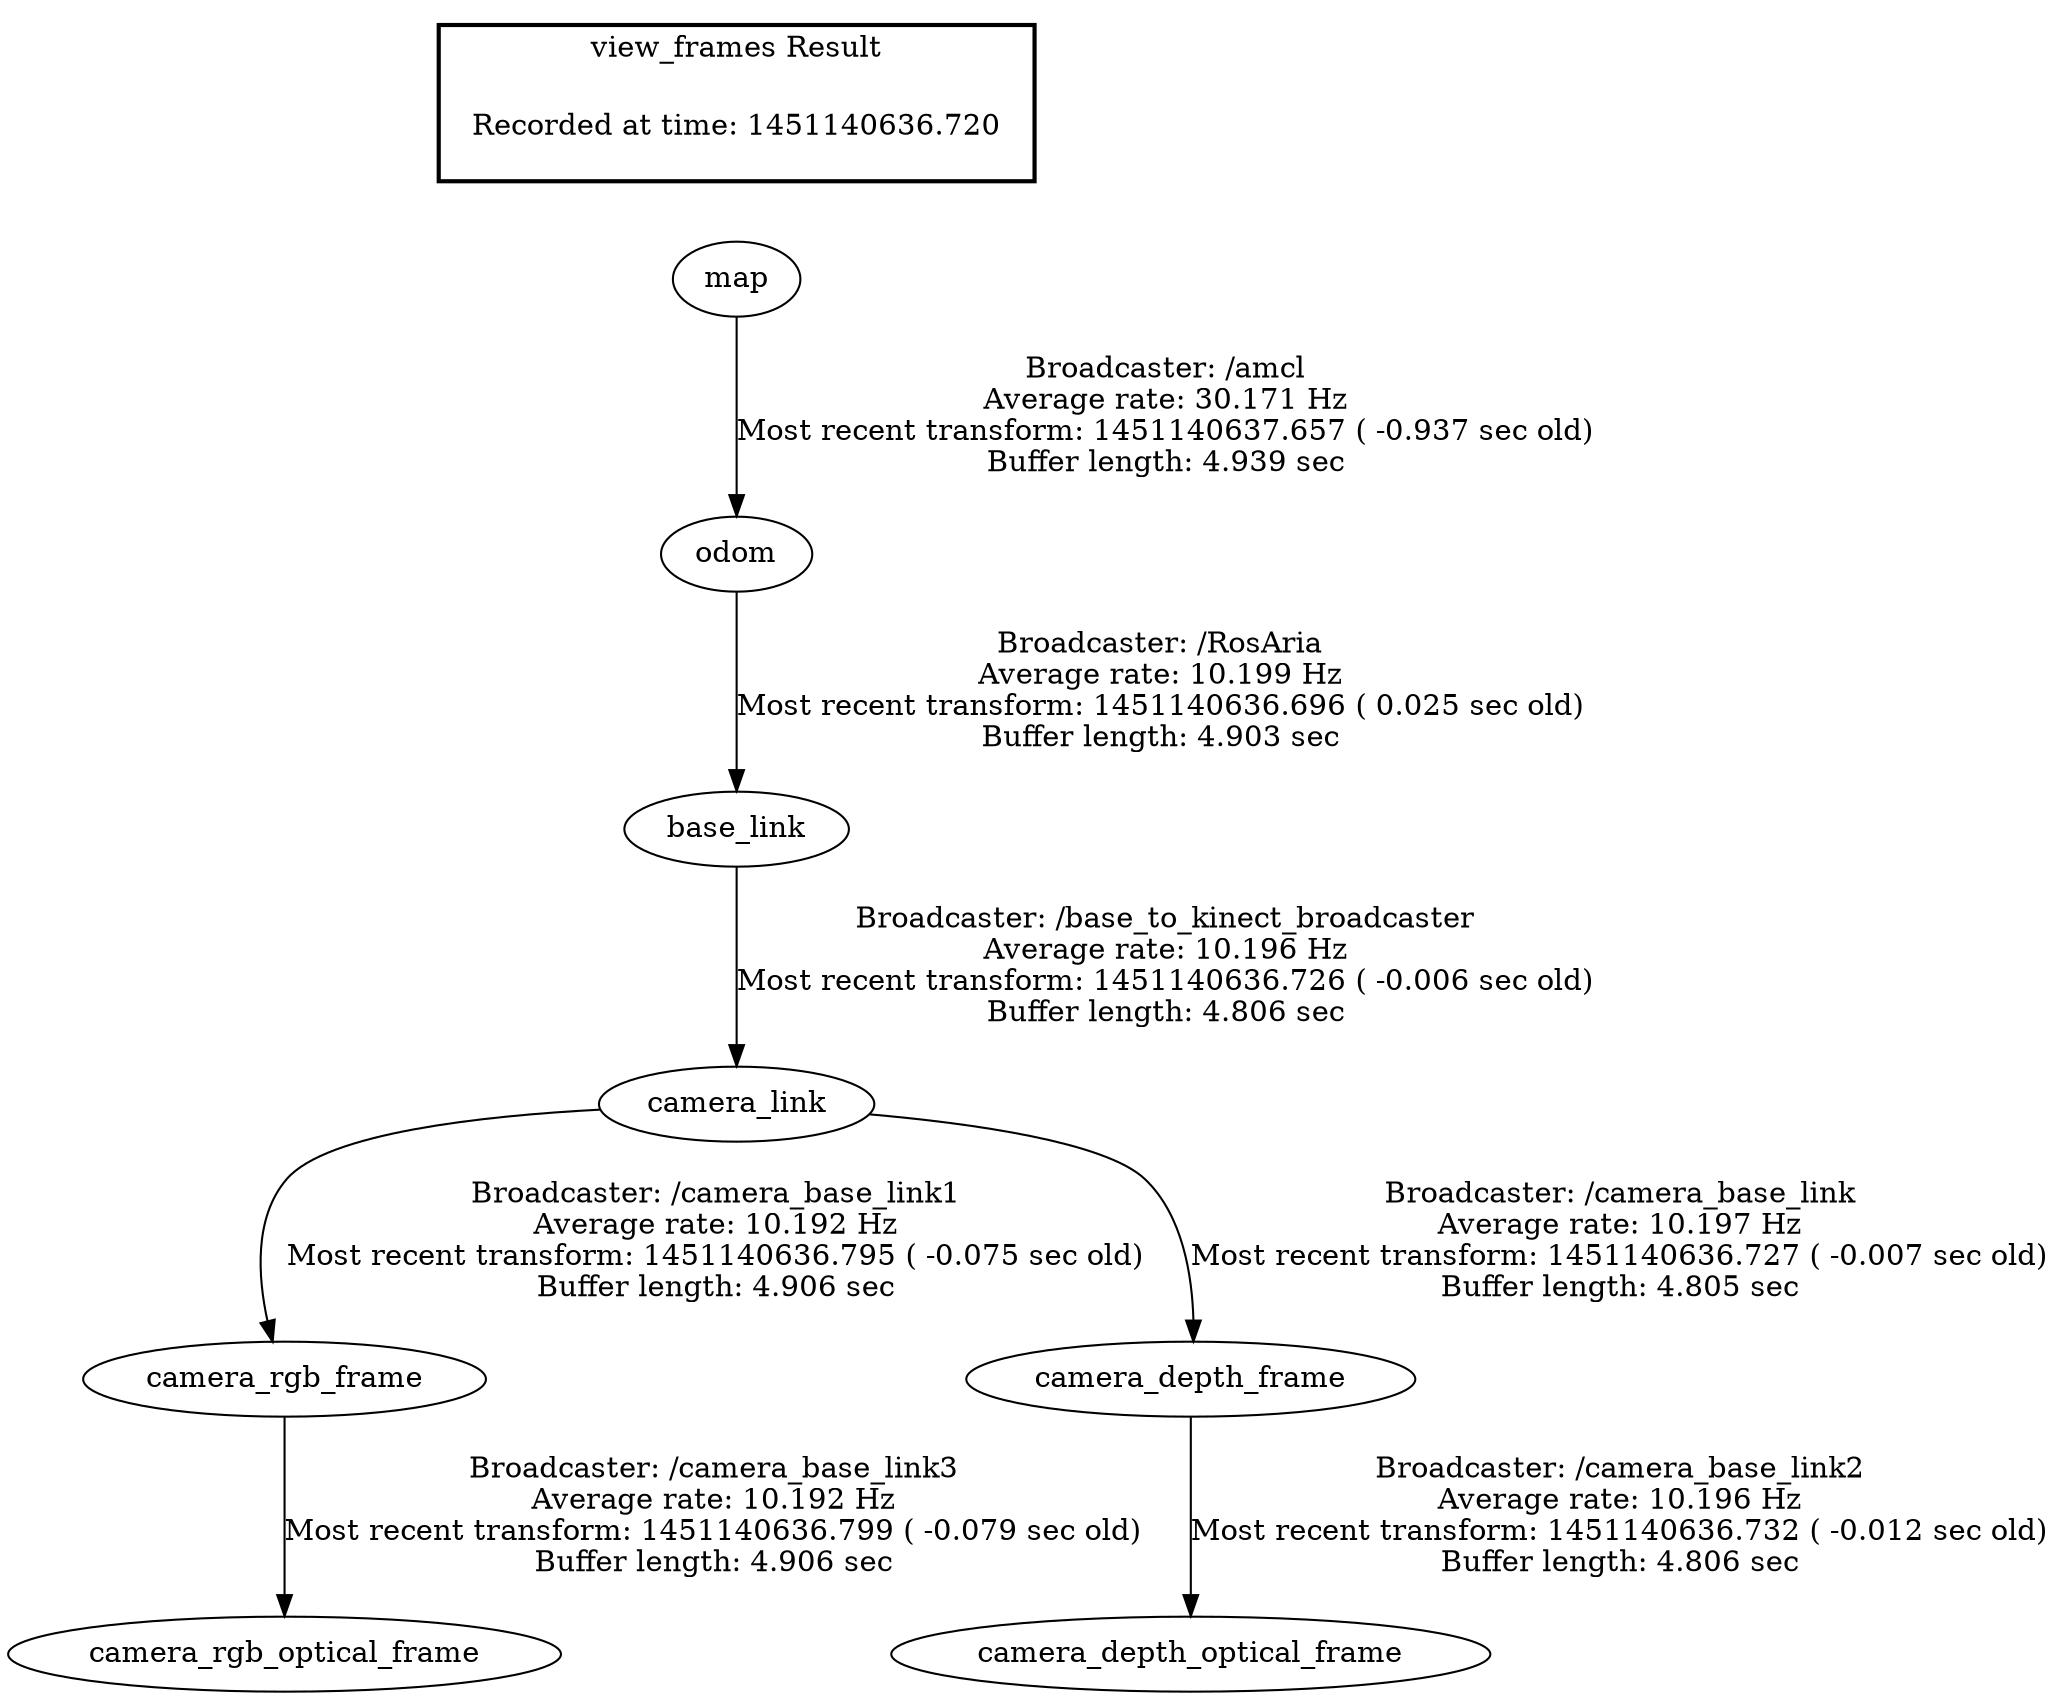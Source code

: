 digraph G {
"camera_link" -> "camera_rgb_frame"[label="Broadcaster: /camera_base_link1\nAverage rate: 10.192 Hz\nMost recent transform: 1451140636.795 ( -0.075 sec old)\nBuffer length: 4.906 sec\n"];
"base_link" -> "camera_link"[label="Broadcaster: /base_to_kinect_broadcaster\nAverage rate: 10.196 Hz\nMost recent transform: 1451140636.726 ( -0.006 sec old)\nBuffer length: 4.806 sec\n"];
"odom" -> "base_link"[label="Broadcaster: /RosAria\nAverage rate: 10.199 Hz\nMost recent transform: 1451140636.696 ( 0.025 sec old)\nBuffer length: 4.903 sec\n"];
"map" -> "odom"[label="Broadcaster: /amcl\nAverage rate: 30.171 Hz\nMost recent transform: 1451140637.657 ( -0.937 sec old)\nBuffer length: 4.939 sec\n"];
"camera_rgb_frame" -> "camera_rgb_optical_frame"[label="Broadcaster: /camera_base_link3\nAverage rate: 10.192 Hz\nMost recent transform: 1451140636.799 ( -0.079 sec old)\nBuffer length: 4.906 sec\n"];
"camera_link" -> "camera_depth_frame"[label="Broadcaster: /camera_base_link\nAverage rate: 10.197 Hz\nMost recent transform: 1451140636.727 ( -0.007 sec old)\nBuffer length: 4.805 sec\n"];
"camera_depth_frame" -> "camera_depth_optical_frame"[label="Broadcaster: /camera_base_link2\nAverage rate: 10.196 Hz\nMost recent transform: 1451140636.732 ( -0.012 sec old)\nBuffer length: 4.806 sec\n"];
edge [style=invis];
 subgraph cluster_legend { style=bold; color=black; label ="view_frames Result";
"Recorded at time: 1451140636.720"[ shape=plaintext ] ;
 }->"map";
}